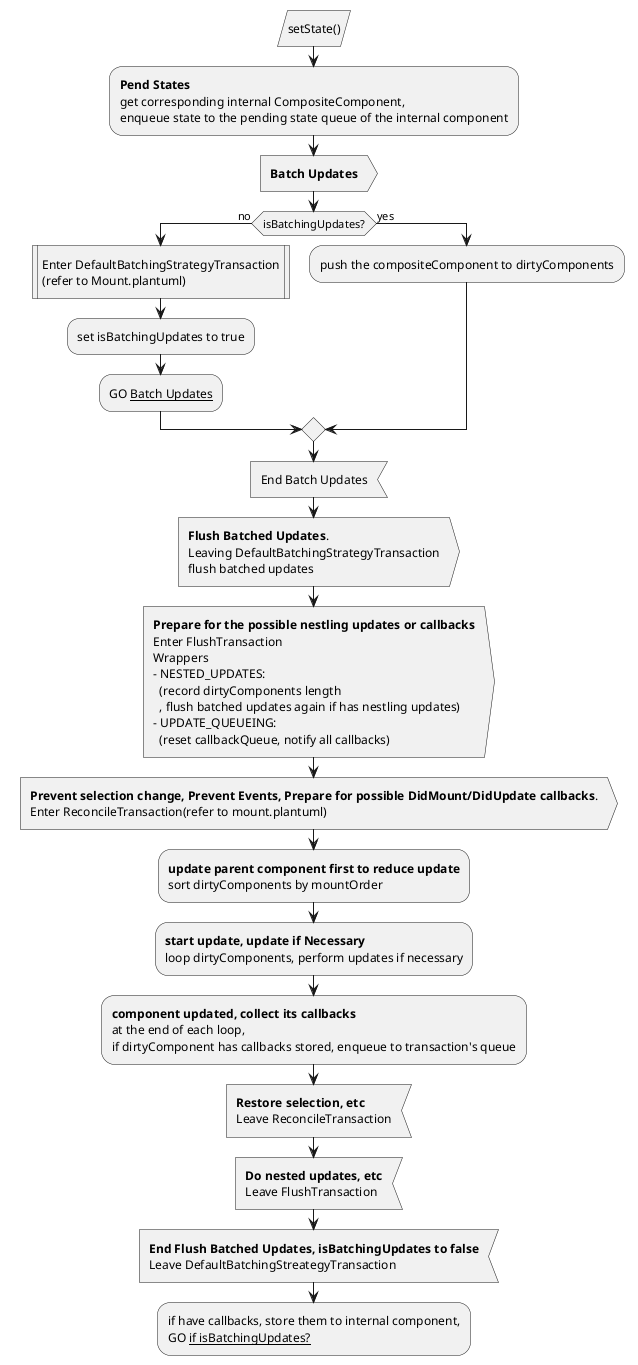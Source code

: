 @startuml SetState
:setState()/
:**Pend States**
get corresponding internal CompositeComponent,
enqueue state to the pending state queue of the internal component;

:**Batch Updates**>
if (isBatchingUpdates?) then (no)
  :Enter DefaultBatchingStrategyTransaction
  (refer to Mount.plantuml)|
  :set isBatchingUpdates to true;
  :GO __Batch Updates__;
else (yes)
  :push the compositeComponent to dirtyComponents;
endif 
:End Batch Updates<

:**Flush Batched Updates**.
Leaving DefaultBatchingStrategyTransaction
flush batched updates>
:**Prepare for the possible nestling updates or callbacks**
Enter FlushTransaction
Wrappers
- NESTED_UPDATES: 
  (record dirtyComponents length
  , flush batched updates again if has nestling updates)
- UPDATE_QUEUEING:
  (reset callbackQueue, notify all callbacks)>
:**Prevent selection change, Prevent Events, Prepare for possible DidMount/DidUpdate callbacks**.
Enter ReconcileTransaction(refer to mount.plantuml)>
:**update parent component first to reduce update**
sort dirtyComponents by mountOrder;
:**start update, update if Necessary**
loop dirtyComponents, perform updates if necessary;
:**component updated, collect its callbacks**
at the end of each loop,
if dirtyComponent has callbacks stored, enqueue to transaction's queue;
:**Restore selection, etc**
Leave ReconcileTransaction<
:**Do nested updates, etc**
Leave FlushTransaction<
:**End Flush Batched Updates, isBatchingUpdates to false**
Leave DefaultBatchingStreategyTransaction<
:if have callbacks, store them to internal component,
GO __if isBatchingUpdates?__;
@endmul